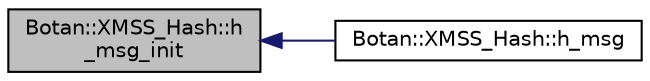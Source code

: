 digraph "Botan::XMSS_Hash::h_msg_init"
{
  edge [fontname="Helvetica",fontsize="10",labelfontname="Helvetica",labelfontsize="10"];
  node [fontname="Helvetica",fontsize="10",shape=record];
  rankdir="LR";
  Node11 [label="Botan::XMSS_Hash::h\l_msg_init",height=0.2,width=0.4,color="black", fillcolor="grey75", style="filled", fontcolor="black"];
  Node11 -> Node12 [dir="back",color="midnightblue",fontsize="10",style="solid",fontname="Helvetica"];
  Node12 [label="Botan::XMSS_Hash::h_msg",height=0.2,width=0.4,color="black", fillcolor="white", style="filled",URL="$class_botan_1_1_x_m_s_s___hash.html#a137212218bc04345ae369de0356b4ba3"];
}

